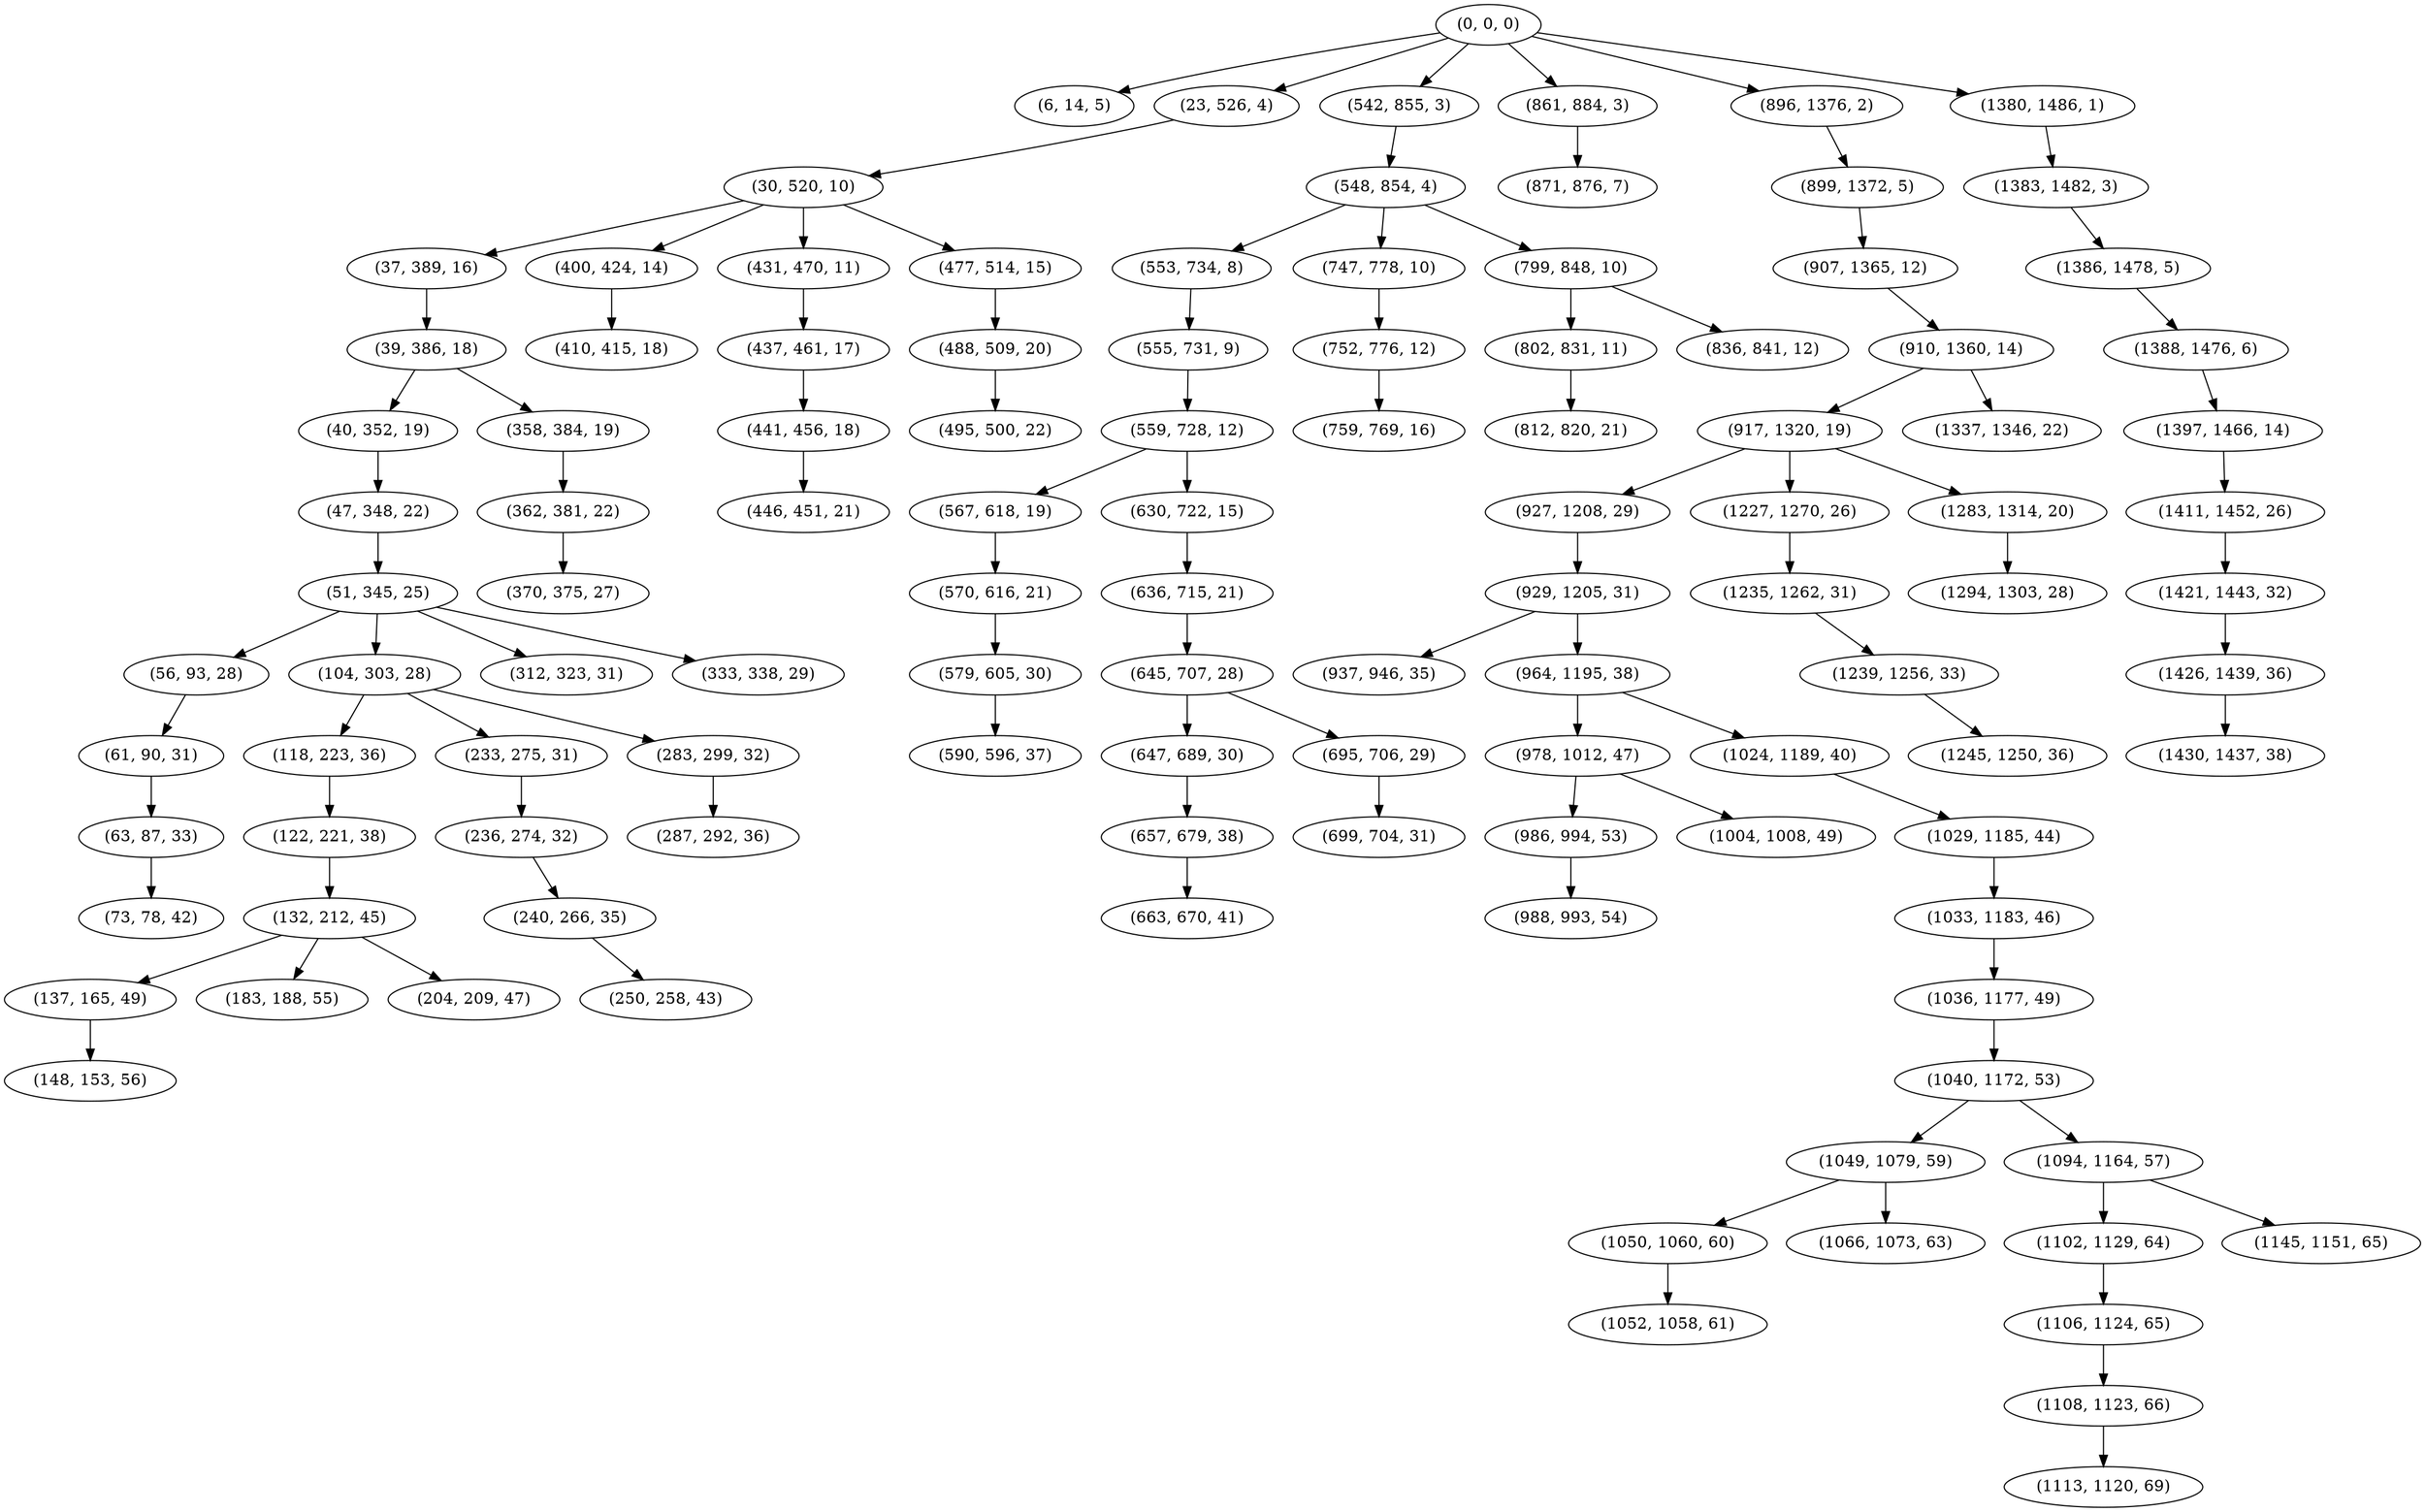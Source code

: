 digraph tree {
    "(0, 0, 0)";
    "(6, 14, 5)";
    "(23, 526, 4)";
    "(30, 520, 10)";
    "(37, 389, 16)";
    "(39, 386, 18)";
    "(40, 352, 19)";
    "(47, 348, 22)";
    "(51, 345, 25)";
    "(56, 93, 28)";
    "(61, 90, 31)";
    "(63, 87, 33)";
    "(73, 78, 42)";
    "(104, 303, 28)";
    "(118, 223, 36)";
    "(122, 221, 38)";
    "(132, 212, 45)";
    "(137, 165, 49)";
    "(148, 153, 56)";
    "(183, 188, 55)";
    "(204, 209, 47)";
    "(233, 275, 31)";
    "(236, 274, 32)";
    "(240, 266, 35)";
    "(250, 258, 43)";
    "(283, 299, 32)";
    "(287, 292, 36)";
    "(312, 323, 31)";
    "(333, 338, 29)";
    "(358, 384, 19)";
    "(362, 381, 22)";
    "(370, 375, 27)";
    "(400, 424, 14)";
    "(410, 415, 18)";
    "(431, 470, 11)";
    "(437, 461, 17)";
    "(441, 456, 18)";
    "(446, 451, 21)";
    "(477, 514, 15)";
    "(488, 509, 20)";
    "(495, 500, 22)";
    "(542, 855, 3)";
    "(548, 854, 4)";
    "(553, 734, 8)";
    "(555, 731, 9)";
    "(559, 728, 12)";
    "(567, 618, 19)";
    "(570, 616, 21)";
    "(579, 605, 30)";
    "(590, 596, 37)";
    "(630, 722, 15)";
    "(636, 715, 21)";
    "(645, 707, 28)";
    "(647, 689, 30)";
    "(657, 679, 38)";
    "(663, 670, 41)";
    "(695, 706, 29)";
    "(699, 704, 31)";
    "(747, 778, 10)";
    "(752, 776, 12)";
    "(759, 769, 16)";
    "(799, 848, 10)";
    "(802, 831, 11)";
    "(812, 820, 21)";
    "(836, 841, 12)";
    "(861, 884, 3)";
    "(871, 876, 7)";
    "(896, 1376, 2)";
    "(899, 1372, 5)";
    "(907, 1365, 12)";
    "(910, 1360, 14)";
    "(917, 1320, 19)";
    "(927, 1208, 29)";
    "(929, 1205, 31)";
    "(937, 946, 35)";
    "(964, 1195, 38)";
    "(978, 1012, 47)";
    "(986, 994, 53)";
    "(988, 993, 54)";
    "(1004, 1008, 49)";
    "(1024, 1189, 40)";
    "(1029, 1185, 44)";
    "(1033, 1183, 46)";
    "(1036, 1177, 49)";
    "(1040, 1172, 53)";
    "(1049, 1079, 59)";
    "(1050, 1060, 60)";
    "(1052, 1058, 61)";
    "(1066, 1073, 63)";
    "(1094, 1164, 57)";
    "(1102, 1129, 64)";
    "(1106, 1124, 65)";
    "(1108, 1123, 66)";
    "(1113, 1120, 69)";
    "(1145, 1151, 65)";
    "(1227, 1270, 26)";
    "(1235, 1262, 31)";
    "(1239, 1256, 33)";
    "(1245, 1250, 36)";
    "(1283, 1314, 20)";
    "(1294, 1303, 28)";
    "(1337, 1346, 22)";
    "(1380, 1486, 1)";
    "(1383, 1482, 3)";
    "(1386, 1478, 5)";
    "(1388, 1476, 6)";
    "(1397, 1466, 14)";
    "(1411, 1452, 26)";
    "(1421, 1443, 32)";
    "(1426, 1439, 36)";
    "(1430, 1437, 38)";
    "(0, 0, 0)" -> "(6, 14, 5)";
    "(0, 0, 0)" -> "(23, 526, 4)";
    "(0, 0, 0)" -> "(542, 855, 3)";
    "(0, 0, 0)" -> "(861, 884, 3)";
    "(0, 0, 0)" -> "(896, 1376, 2)";
    "(0, 0, 0)" -> "(1380, 1486, 1)";
    "(23, 526, 4)" -> "(30, 520, 10)";
    "(30, 520, 10)" -> "(37, 389, 16)";
    "(30, 520, 10)" -> "(400, 424, 14)";
    "(30, 520, 10)" -> "(431, 470, 11)";
    "(30, 520, 10)" -> "(477, 514, 15)";
    "(37, 389, 16)" -> "(39, 386, 18)";
    "(39, 386, 18)" -> "(40, 352, 19)";
    "(39, 386, 18)" -> "(358, 384, 19)";
    "(40, 352, 19)" -> "(47, 348, 22)";
    "(47, 348, 22)" -> "(51, 345, 25)";
    "(51, 345, 25)" -> "(56, 93, 28)";
    "(51, 345, 25)" -> "(104, 303, 28)";
    "(51, 345, 25)" -> "(312, 323, 31)";
    "(51, 345, 25)" -> "(333, 338, 29)";
    "(56, 93, 28)" -> "(61, 90, 31)";
    "(61, 90, 31)" -> "(63, 87, 33)";
    "(63, 87, 33)" -> "(73, 78, 42)";
    "(104, 303, 28)" -> "(118, 223, 36)";
    "(104, 303, 28)" -> "(233, 275, 31)";
    "(104, 303, 28)" -> "(283, 299, 32)";
    "(118, 223, 36)" -> "(122, 221, 38)";
    "(122, 221, 38)" -> "(132, 212, 45)";
    "(132, 212, 45)" -> "(137, 165, 49)";
    "(132, 212, 45)" -> "(183, 188, 55)";
    "(132, 212, 45)" -> "(204, 209, 47)";
    "(137, 165, 49)" -> "(148, 153, 56)";
    "(233, 275, 31)" -> "(236, 274, 32)";
    "(236, 274, 32)" -> "(240, 266, 35)";
    "(240, 266, 35)" -> "(250, 258, 43)";
    "(283, 299, 32)" -> "(287, 292, 36)";
    "(358, 384, 19)" -> "(362, 381, 22)";
    "(362, 381, 22)" -> "(370, 375, 27)";
    "(400, 424, 14)" -> "(410, 415, 18)";
    "(431, 470, 11)" -> "(437, 461, 17)";
    "(437, 461, 17)" -> "(441, 456, 18)";
    "(441, 456, 18)" -> "(446, 451, 21)";
    "(477, 514, 15)" -> "(488, 509, 20)";
    "(488, 509, 20)" -> "(495, 500, 22)";
    "(542, 855, 3)" -> "(548, 854, 4)";
    "(548, 854, 4)" -> "(553, 734, 8)";
    "(548, 854, 4)" -> "(747, 778, 10)";
    "(548, 854, 4)" -> "(799, 848, 10)";
    "(553, 734, 8)" -> "(555, 731, 9)";
    "(555, 731, 9)" -> "(559, 728, 12)";
    "(559, 728, 12)" -> "(567, 618, 19)";
    "(559, 728, 12)" -> "(630, 722, 15)";
    "(567, 618, 19)" -> "(570, 616, 21)";
    "(570, 616, 21)" -> "(579, 605, 30)";
    "(579, 605, 30)" -> "(590, 596, 37)";
    "(630, 722, 15)" -> "(636, 715, 21)";
    "(636, 715, 21)" -> "(645, 707, 28)";
    "(645, 707, 28)" -> "(647, 689, 30)";
    "(645, 707, 28)" -> "(695, 706, 29)";
    "(647, 689, 30)" -> "(657, 679, 38)";
    "(657, 679, 38)" -> "(663, 670, 41)";
    "(695, 706, 29)" -> "(699, 704, 31)";
    "(747, 778, 10)" -> "(752, 776, 12)";
    "(752, 776, 12)" -> "(759, 769, 16)";
    "(799, 848, 10)" -> "(802, 831, 11)";
    "(799, 848, 10)" -> "(836, 841, 12)";
    "(802, 831, 11)" -> "(812, 820, 21)";
    "(861, 884, 3)" -> "(871, 876, 7)";
    "(896, 1376, 2)" -> "(899, 1372, 5)";
    "(899, 1372, 5)" -> "(907, 1365, 12)";
    "(907, 1365, 12)" -> "(910, 1360, 14)";
    "(910, 1360, 14)" -> "(917, 1320, 19)";
    "(910, 1360, 14)" -> "(1337, 1346, 22)";
    "(917, 1320, 19)" -> "(927, 1208, 29)";
    "(917, 1320, 19)" -> "(1227, 1270, 26)";
    "(917, 1320, 19)" -> "(1283, 1314, 20)";
    "(927, 1208, 29)" -> "(929, 1205, 31)";
    "(929, 1205, 31)" -> "(937, 946, 35)";
    "(929, 1205, 31)" -> "(964, 1195, 38)";
    "(964, 1195, 38)" -> "(978, 1012, 47)";
    "(964, 1195, 38)" -> "(1024, 1189, 40)";
    "(978, 1012, 47)" -> "(986, 994, 53)";
    "(978, 1012, 47)" -> "(1004, 1008, 49)";
    "(986, 994, 53)" -> "(988, 993, 54)";
    "(1024, 1189, 40)" -> "(1029, 1185, 44)";
    "(1029, 1185, 44)" -> "(1033, 1183, 46)";
    "(1033, 1183, 46)" -> "(1036, 1177, 49)";
    "(1036, 1177, 49)" -> "(1040, 1172, 53)";
    "(1040, 1172, 53)" -> "(1049, 1079, 59)";
    "(1040, 1172, 53)" -> "(1094, 1164, 57)";
    "(1049, 1079, 59)" -> "(1050, 1060, 60)";
    "(1049, 1079, 59)" -> "(1066, 1073, 63)";
    "(1050, 1060, 60)" -> "(1052, 1058, 61)";
    "(1094, 1164, 57)" -> "(1102, 1129, 64)";
    "(1094, 1164, 57)" -> "(1145, 1151, 65)";
    "(1102, 1129, 64)" -> "(1106, 1124, 65)";
    "(1106, 1124, 65)" -> "(1108, 1123, 66)";
    "(1108, 1123, 66)" -> "(1113, 1120, 69)";
    "(1227, 1270, 26)" -> "(1235, 1262, 31)";
    "(1235, 1262, 31)" -> "(1239, 1256, 33)";
    "(1239, 1256, 33)" -> "(1245, 1250, 36)";
    "(1283, 1314, 20)" -> "(1294, 1303, 28)";
    "(1380, 1486, 1)" -> "(1383, 1482, 3)";
    "(1383, 1482, 3)" -> "(1386, 1478, 5)";
    "(1386, 1478, 5)" -> "(1388, 1476, 6)";
    "(1388, 1476, 6)" -> "(1397, 1466, 14)";
    "(1397, 1466, 14)" -> "(1411, 1452, 26)";
    "(1411, 1452, 26)" -> "(1421, 1443, 32)";
    "(1421, 1443, 32)" -> "(1426, 1439, 36)";
    "(1426, 1439, 36)" -> "(1430, 1437, 38)";
}
